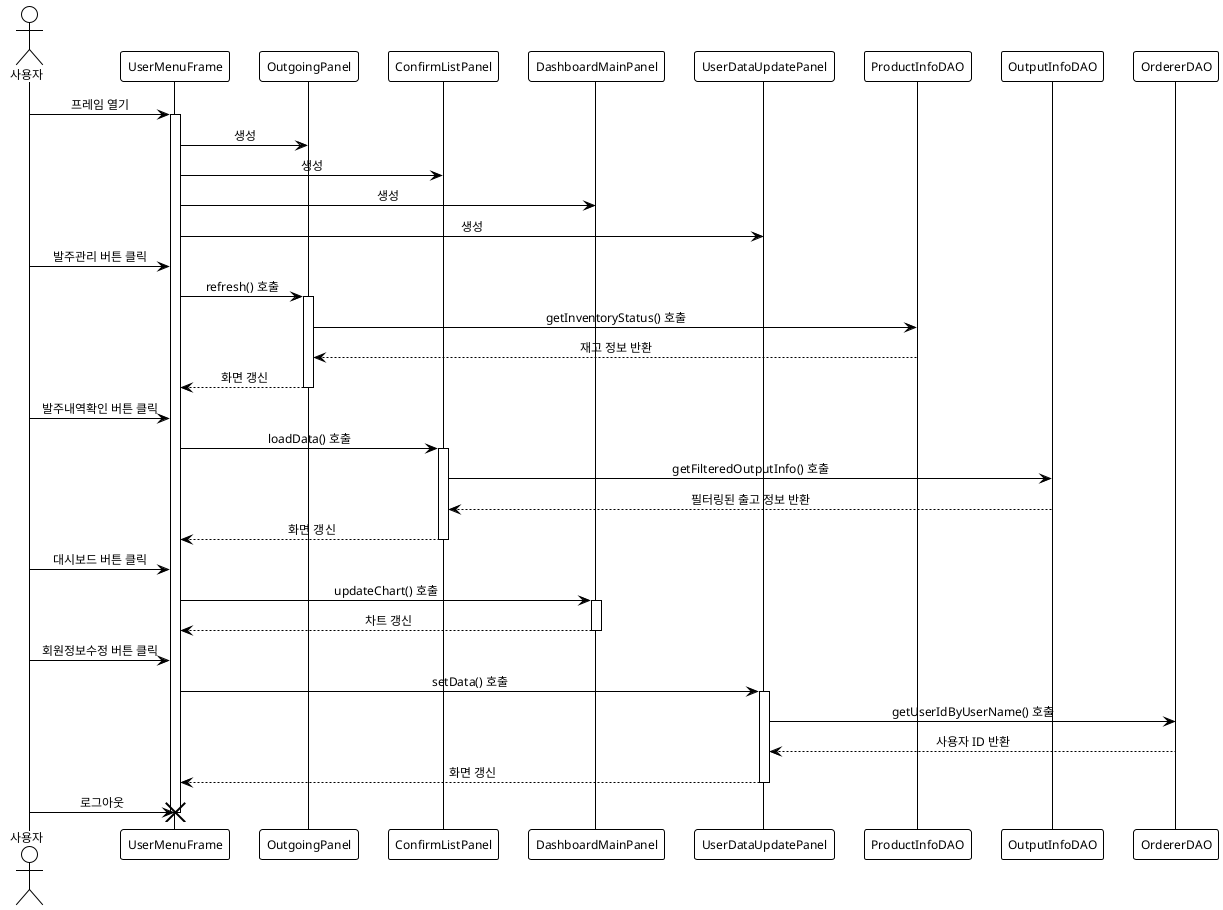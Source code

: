 @startuml
!theme plain
skinparam DefaultFontName 나눔고딕
skinparam DefaultFontSize 12
skinparam SequenceMessageAlignment center

actor 사용자
participant "UserMenuFrame" as UMF
participant "OutgoingPanel" as OP
participant "ConfirmListPanel" as CLP
participant "DashboardMainPanel" as DMP
participant "UserDataUpdatePanel" as UDUP
participant "ProductInfoDAO" as PIDAO
participant "OutputInfoDAO" as OIDAO
participant "OrdererDAO" as ODAO

사용자 -> UMF : 프레임 열기
activate UMF

UMF -> OP : 생성
UMF -> CLP : 생성
UMF -> DMP : 생성
UMF -> UDUP : 생성

사용자 -> UMF : 발주관리 버튼 클릭
UMF -> OP : refresh() 호출
activate OP
OP -> PIDAO : getInventoryStatus() 호출
PIDAO --> OP : 재고 정보 반환
OP --> UMF : 화면 갱신
deactivate OP

사용자 -> UMF : 발주내역확인 버튼 클릭
UMF -> CLP : loadData() 호출
activate CLP
CLP -> OIDAO : getFilteredOutputInfo() 호출
OIDAO --> CLP : 필터링된 출고 정보 반환
CLP --> UMF : 화면 갱신
deactivate CLP

사용자 -> UMF : 대시보드 버튼 클릭
UMF -> DMP : updateChart() 호출
activate DMP
DMP --> UMF : 차트 갱신
deactivate DMP

사용자 -> UMF : 회원정보수정 버튼 클릭
UMF -> UDUP : setData() 호출
activate UDUP
UDUP -> ODAO : getUserIdByUserName() 호출
ODAO --> UDUP : 사용자 ID 반환
UDUP --> UMF : 화면 갱신
deactivate UDUP

사용자 -> UMF : 로그아웃
destroy UMF

@enduml
